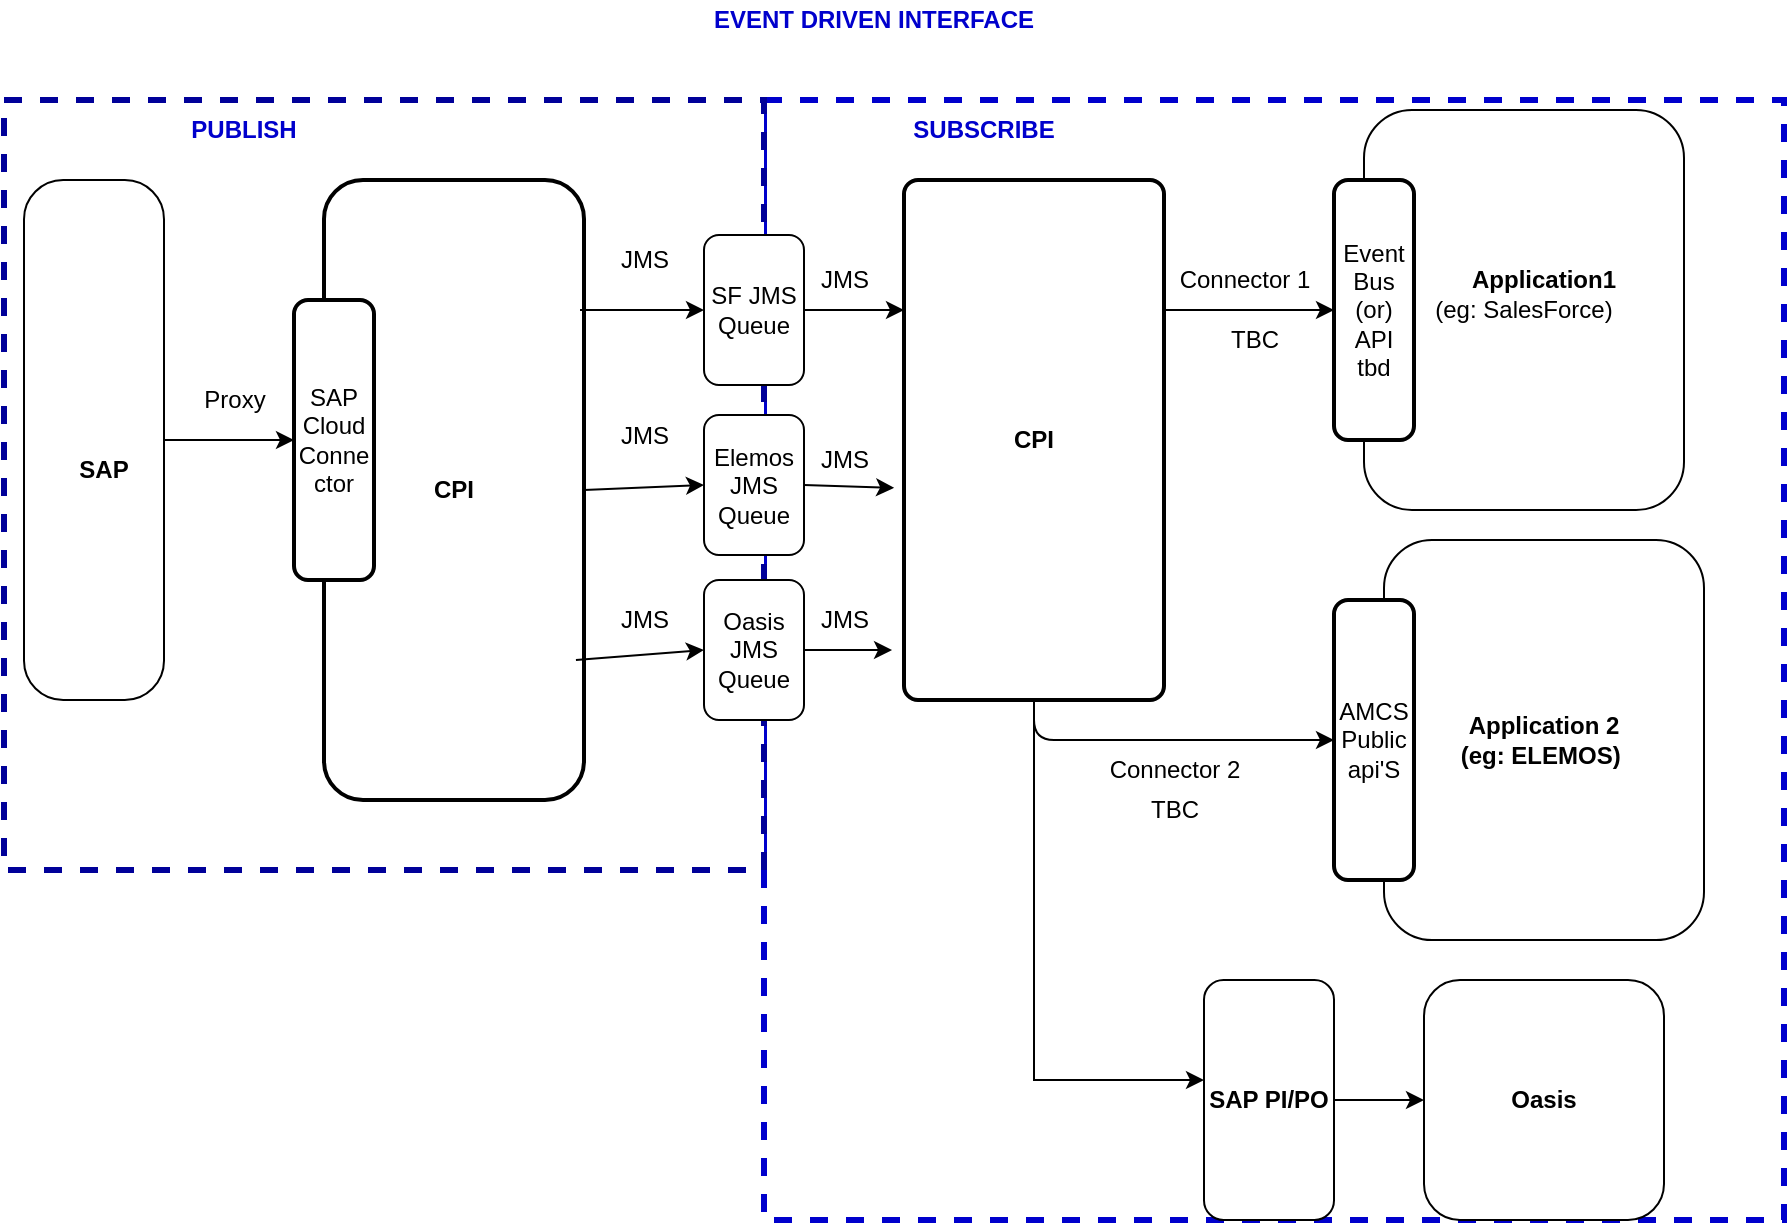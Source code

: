<mxfile version="13.9.2" type="github"><diagram id="3beBZVSBlBhmqdihTZP1" name="Page-1"><mxGraphModel dx="2062" dy="705" grid="1" gridSize="10" guides="1" tooltips="1" connect="1" arrows="1" fold="1" page="1" pageScale="1" pageWidth="1100" pageHeight="850" math="0" shadow="0"><root><mxCell id="0"/><mxCell id="1" parent="0"/><mxCell id="uPFkqqqm6VpQ1Sv5LJzm-1" value="" style="group" parent="1" vertex="1" connectable="0"><mxGeometry x="120" y="100" width="890" height="560" as="geometry"/></mxCell><mxCell id="Vqod0EoV_r2I-PZZQ01A-7" value="" style="rounded=0;whiteSpace=wrap;html=1;dashed=1;strokeColor=#0000CC;strokeWidth=3;" parent="uPFkqqqm6VpQ1Sv5LJzm-1" vertex="1"><mxGeometry x="380" width="510" height="560" as="geometry"/></mxCell><mxCell id="Vqod0EoV_r2I-PZZQ01A-3" value="" style="rounded=0;whiteSpace=wrap;html=1;dashed=1;strokeWidth=3;strokeColor=#000099;" parent="uPFkqqqm6VpQ1Sv5LJzm-1" vertex="1"><mxGeometry width="380" height="385" as="geometry"/></mxCell><mxCell id="2EftRhcmE9VoELaN0KJN-4" value="" style="edgeStyle=orthogonalEdgeStyle;rounded=0;orthogonalLoop=1;jettySize=auto;html=1;entryX=0;entryY=0.5;entryDx=0;entryDy=0;" parent="uPFkqqqm6VpQ1Sv5LJzm-1" source="cQQMWOdF984l5gsL9wYo-2" target="2EftRhcmE9VoELaN0KJN-2" edge="1"><mxGeometry relative="1" as="geometry"><mxPoint x="160" y="170" as="targetPoint"/></mxGeometry></mxCell><object label="" id="cQQMWOdF984l5gsL9wYo-2"><mxCell style="whiteSpace=wrap;html=1;arcSize=28;rounded=1;rotation=-180;" parent="uPFkqqqm6VpQ1Sv5LJzm-1" vertex="1"><mxGeometry x="10" y="40" width="70" height="260" as="geometry"/></mxCell></object><mxCell id="cQQMWOdF984l5gsL9wYo-5" value="&lt;b&gt;SAP&lt;/b&gt;" style="text;html=1;strokeColor=none;fillColor=none;align=center;verticalAlign=middle;whiteSpace=wrap;rotation=0;rounded=1;" parent="uPFkqqqm6VpQ1Sv5LJzm-1" vertex="1"><mxGeometry x="25" y="170" width="50" height="30" as="geometry"/></mxCell><mxCell id="cQQMWOdF984l5gsL9wYo-9" value="&lt;b&gt;Application 2&lt;br&gt;(eg: ELEMOS)&amp;nbsp;&lt;/b&gt;" style="whiteSpace=wrap;html=1;rounded=1;" parent="uPFkqqqm6VpQ1Sv5LJzm-1" vertex="1"><mxGeometry x="690" y="220" width="160" height="200" as="geometry"/></mxCell><mxCell id="cQQMWOdF984l5gsL9wYo-10" value="(eg: SalesForce)" style="whiteSpace=wrap;html=1;rounded=1;" parent="uPFkqqqm6VpQ1Sv5LJzm-1" vertex="1"><mxGeometry x="680" y="5" width="160" height="200" as="geometry"/></mxCell><mxCell id="cQQMWOdF984l5gsL9wYo-12" value="&lt;b&gt;Application1&lt;/b&gt;" style="text;html=1;strokeColor=none;fillColor=none;align=center;verticalAlign=middle;whiteSpace=wrap;rounded=1;" parent="uPFkqqqm6VpQ1Sv5LJzm-1" vertex="1"><mxGeometry x="750" y="80" width="40" height="20" as="geometry"/></mxCell><mxCell id="cQQMWOdF984l5gsL9wYo-14" value="&lt;b&gt;CPI&lt;/b&gt;" style="whiteSpace=wrap;html=1;absoluteArcSize=1;arcSize=39;strokeWidth=2;rounded=1;" parent="uPFkqqqm6VpQ1Sv5LJzm-1" vertex="1"><mxGeometry x="160" y="40" width="130" height="310" as="geometry"/></mxCell><mxCell id="cQQMWOdF984l5gsL9wYo-20" value="SF JMS Queue" style="whiteSpace=wrap;html=1;rounded=1;" parent="uPFkqqqm6VpQ1Sv5LJzm-1" vertex="1"><mxGeometry x="350" y="67.5" width="50" height="75" as="geometry"/></mxCell><mxCell id="1wfJWIZzBQJtpAAzH079-30" value="Event Bus (or) API&lt;br&gt;tbd" style="rounded=1;whiteSpace=wrap;html=1;absoluteArcSize=1;arcSize=14;strokeWidth=2;" parent="uPFkqqqm6VpQ1Sv5LJzm-1" vertex="1"><mxGeometry x="665" y="40" width="40" height="130" as="geometry"/></mxCell><mxCell id="1wfJWIZzBQJtpAAzH079-35" style="edgeStyle=orthogonalEdgeStyle;rounded=1;orthogonalLoop=1;jettySize=auto;html=1;exitX=1;exitY=0.25;exitDx=0;exitDy=0;entryX=0;entryY=0.5;entryDx=0;entryDy=0;" parent="uPFkqqqm6VpQ1Sv5LJzm-1" source="1wfJWIZzBQJtpAAzH079-31" target="1wfJWIZzBQJtpAAzH079-30" edge="1"><mxGeometry relative="1" as="geometry"/></mxCell><mxCell id="BBQ4ANnbawWz5MgYE2eR-13" style="edgeStyle=orthogonalEdgeStyle;rounded=0;orthogonalLoop=1;jettySize=auto;html=1;" edge="1" parent="uPFkqqqm6VpQ1Sv5LJzm-1" source="1wfJWIZzBQJtpAAzH079-31" target="BBQ4ANnbawWz5MgYE2eR-12"><mxGeometry relative="1" as="geometry"><Array as="points"><mxPoint x="515" y="490"/></Array></mxGeometry></mxCell><mxCell id="1wfJWIZzBQJtpAAzH079-31" value="&lt;b&gt;CPI&lt;/b&gt;" style="rounded=1;whiteSpace=wrap;html=1;absoluteArcSize=1;arcSize=14;strokeWidth=2;" parent="uPFkqqqm6VpQ1Sv5LJzm-1" vertex="1"><mxGeometry x="450" y="40" width="130" height="260" as="geometry"/></mxCell><mxCell id="1wfJWIZzBQJtpAAzH079-45" style="edgeStyle=orthogonalEdgeStyle;rounded=1;orthogonalLoop=1;jettySize=auto;html=1;exitX=1;exitY=0.5;exitDx=0;exitDy=0;entryX=0;entryY=0.25;entryDx=0;entryDy=0;" parent="uPFkqqqm6VpQ1Sv5LJzm-1" source="cQQMWOdF984l5gsL9wYo-20" target="1wfJWIZzBQJtpAAzH079-31" edge="1"><mxGeometry relative="1" as="geometry"/></mxCell><mxCell id="1wfJWIZzBQJtpAAzH079-43" value="AMCS Public api'S" style="rounded=1;whiteSpace=wrap;html=1;absoluteArcSize=1;arcSize=14;strokeWidth=2;" parent="uPFkqqqm6VpQ1Sv5LJzm-1" vertex="1"><mxGeometry x="665" y="250" width="40" height="140" as="geometry"/></mxCell><mxCell id="1wfJWIZzBQJtpAAzH079-36" style="edgeStyle=orthogonalEdgeStyle;rounded=1;orthogonalLoop=1;jettySize=auto;html=1;exitX=0.5;exitY=1;exitDx=0;exitDy=0;entryX=0;entryY=0.5;entryDx=0;entryDy=0;" parent="uPFkqqqm6VpQ1Sv5LJzm-1" source="1wfJWIZzBQJtpAAzH079-31" target="1wfJWIZzBQJtpAAzH079-43" edge="1"><mxGeometry relative="1" as="geometry"/></mxCell><mxCell id="1wfJWIZzBQJtpAAzH079-46" value="Connector 1" style="text;html=1;align=center;verticalAlign=middle;resizable=0;points=[];autosize=1;" parent="uPFkqqqm6VpQ1Sv5LJzm-1" vertex="1"><mxGeometry x="580" y="80" width="80" height="20" as="geometry"/></mxCell><mxCell id="1wfJWIZzBQJtpAAzH079-47" value="Connector 2" style="text;html=1;align=center;verticalAlign=middle;resizable=0;points=[];autosize=1;" parent="uPFkqqqm6VpQ1Sv5LJzm-1" vertex="1"><mxGeometry x="545" y="325" width="80" height="20" as="geometry"/></mxCell><mxCell id="1wfJWIZzBQJtpAAzH079-49" value="Proxy" style="text;html=1;align=center;verticalAlign=middle;resizable=0;points=[];autosize=1;" parent="uPFkqqqm6VpQ1Sv5LJzm-1" vertex="1"><mxGeometry x="90" y="140" width="50" height="20" as="geometry"/></mxCell><mxCell id="1wfJWIZzBQJtpAAzH079-52" value="JMS" style="text;html=1;align=center;verticalAlign=middle;resizable=0;points=[];autosize=1;" parent="uPFkqqqm6VpQ1Sv5LJzm-1" vertex="1"><mxGeometry x="400" y="80" width="40" height="20" as="geometry"/></mxCell><mxCell id="Vqod0EoV_r2I-PZZQ01A-4" value="PUBLISH" style="text;html=1;strokeColor=none;fillColor=none;align=center;verticalAlign=middle;whiteSpace=wrap;rounded=0;dashed=1;fontColor=#0000CC;fontStyle=1" parent="uPFkqqqm6VpQ1Sv5LJzm-1" vertex="1"><mxGeometry x="100" y="5" width="40" height="20" as="geometry"/></mxCell><mxCell id="Vqod0EoV_r2I-PZZQ01A-8" value="SUBSCRIBE" style="text;html=1;strokeColor=none;fillColor=none;align=center;verticalAlign=middle;whiteSpace=wrap;rounded=0;dashed=1;fontColor=#0000CC;fontStyle=1" parent="uPFkqqqm6VpQ1Sv5LJzm-1" vertex="1"><mxGeometry x="470" y="5" width="40" height="20" as="geometry"/></mxCell><mxCell id="X__tJxEk-Le90g0lmYf4-1" value="TBC" style="text;html=1;align=center;verticalAlign=middle;resizable=0;points=[];autosize=1;" parent="uPFkqqqm6VpQ1Sv5LJzm-1" vertex="1"><mxGeometry x="605" y="110" width="40" height="20" as="geometry"/></mxCell><mxCell id="X__tJxEk-Le90g0lmYf4-2" value="TBC" style="text;html=1;align=center;verticalAlign=middle;resizable=0;points=[];autosize=1;" parent="uPFkqqqm6VpQ1Sv5LJzm-1" vertex="1"><mxGeometry x="565" y="345" width="40" height="20" as="geometry"/></mxCell><mxCell id="2EftRhcmE9VoELaN0KJN-2" value="SAP Cloud Conne ctor" style="rounded=1;whiteSpace=wrap;html=1;absoluteArcSize=1;arcSize=14;strokeWidth=2;" parent="uPFkqqqm6VpQ1Sv5LJzm-1" vertex="1"><mxGeometry x="145" y="100" width="40" height="140" as="geometry"/></mxCell><mxCell id="2EftRhcmE9VoELaN0KJN-6" value="" style="endArrow=classic;html=1;exitX=1;exitY=0.5;exitDx=0;exitDy=0;entryX=0;entryY=0.5;entryDx=0;entryDy=0;" parent="uPFkqqqm6VpQ1Sv5LJzm-1" source="cQQMWOdF984l5gsL9wYo-14" edge="1" target="2EftRhcmE9VoELaN0KJN-12"><mxGeometry width="50" height="50" relative="1" as="geometry"><mxPoint x="280" y="270" as="sourcePoint"/><mxPoint x="349" y="235" as="targetPoint"/><Array as="points"/></mxGeometry></mxCell><mxCell id="2EftRhcmE9VoELaN0KJN-9" value="JMS" style="text;html=1;align=center;verticalAlign=middle;resizable=0;points=[];autosize=1;" parent="uPFkqqqm6VpQ1Sv5LJzm-1" vertex="1"><mxGeometry x="300" y="157.5" width="40" height="20" as="geometry"/></mxCell><mxCell id="2EftRhcmE9VoELaN0KJN-10" value="" style="endArrow=classic;html=1;entryX=0;entryY=0.5;entryDx=0;entryDy=0;" parent="uPFkqqqm6VpQ1Sv5LJzm-1" target="cQQMWOdF984l5gsL9wYo-20" edge="1"><mxGeometry width="50" height="50" relative="1" as="geometry"><mxPoint x="288" y="105" as="sourcePoint"/><mxPoint x="300" y="130" as="targetPoint"/></mxGeometry></mxCell><mxCell id="2EftRhcmE9VoELaN0KJN-11" value="JMS" style="text;html=1;align=center;verticalAlign=middle;resizable=0;points=[];autosize=1;" parent="uPFkqqqm6VpQ1Sv5LJzm-1" vertex="1"><mxGeometry x="300" y="70" width="40" height="20" as="geometry"/></mxCell><mxCell id="2EftRhcmE9VoELaN0KJN-12" value="Elemos JMS Queue" style="whiteSpace=wrap;html=1;rounded=1;" parent="uPFkqqqm6VpQ1Sv5LJzm-1" vertex="1"><mxGeometry x="350" y="157.5" width="50" height="70" as="geometry"/></mxCell><mxCell id="2EftRhcmE9VoELaN0KJN-7" value="" style="endArrow=classic;html=1;exitX=1;exitY=0.5;exitDx=0;exitDy=0;entryX=-0.038;entryY=0.592;entryDx=0;entryDy=0;entryPerimeter=0;" parent="uPFkqqqm6VpQ1Sv5LJzm-1" source="2EftRhcmE9VoELaN0KJN-12" target="1wfJWIZzBQJtpAAzH079-31" edge="1"><mxGeometry width="50" height="50" relative="1" as="geometry"><mxPoint x="460" y="410" as="sourcePoint"/><mxPoint x="450" y="228" as="targetPoint"/><Array as="points"/></mxGeometry></mxCell><mxCell id="2EftRhcmE9VoELaN0KJN-13" value="JMS" style="text;html=1;align=center;verticalAlign=middle;resizable=0;points=[];autosize=1;" parent="uPFkqqqm6VpQ1Sv5LJzm-1" vertex="1"><mxGeometry x="400" y="170" width="40" height="20" as="geometry"/></mxCell><mxCell id="BBQ4ANnbawWz5MgYE2eR-1" value="Oasis JMS Queue" style="whiteSpace=wrap;html=1;rounded=1;" vertex="1" parent="uPFkqqqm6VpQ1Sv5LJzm-1"><mxGeometry x="350" y="240" width="50" height="70" as="geometry"/></mxCell><mxCell id="BBQ4ANnbawWz5MgYE2eR-3" value="" style="endArrow=classic;html=1;exitX=1;exitY=0.5;exitDx=0;exitDy=0;entryX=-0.046;entryY=0.904;entryDx=0;entryDy=0;entryPerimeter=0;" edge="1" parent="uPFkqqqm6VpQ1Sv5LJzm-1" source="BBQ4ANnbawWz5MgYE2eR-1" target="1wfJWIZzBQJtpAAzH079-31"><mxGeometry width="50" height="50" relative="1" as="geometry"><mxPoint x="400" y="290" as="sourcePoint"/><mxPoint x="450" y="240" as="targetPoint"/></mxGeometry></mxCell><mxCell id="BBQ4ANnbawWz5MgYE2eR-5" value="JMS" style="text;html=1;align=center;verticalAlign=middle;resizable=0;points=[];autosize=1;" vertex="1" parent="uPFkqqqm6VpQ1Sv5LJzm-1"><mxGeometry x="400" y="250" width="40" height="20" as="geometry"/></mxCell><mxCell id="BBQ4ANnbawWz5MgYE2eR-8" value="" style="endArrow=classic;html=1;exitX=0.969;exitY=0.774;exitDx=0;exitDy=0;exitPerimeter=0;entryX=0;entryY=0.5;entryDx=0;entryDy=0;" edge="1" parent="uPFkqqqm6VpQ1Sv5LJzm-1" source="cQQMWOdF984l5gsL9wYo-14" target="BBQ4ANnbawWz5MgYE2eR-1"><mxGeometry width="50" height="50" relative="1" as="geometry"><mxPoint x="400" y="290" as="sourcePoint"/><mxPoint x="450" y="240" as="targetPoint"/></mxGeometry></mxCell><mxCell id="BBQ4ANnbawWz5MgYE2eR-9" value="JMS" style="text;html=1;align=center;verticalAlign=middle;resizable=0;points=[];autosize=1;" vertex="1" parent="uPFkqqqm6VpQ1Sv5LJzm-1"><mxGeometry x="300" y="250" width="40" height="20" as="geometry"/></mxCell><mxCell id="BBQ4ANnbawWz5MgYE2eR-15" style="edgeStyle=orthogonalEdgeStyle;rounded=0;orthogonalLoop=1;jettySize=auto;html=1;" edge="1" parent="uPFkqqqm6VpQ1Sv5LJzm-1" source="BBQ4ANnbawWz5MgYE2eR-12" target="BBQ4ANnbawWz5MgYE2eR-14"><mxGeometry relative="1" as="geometry"/></mxCell><mxCell id="BBQ4ANnbawWz5MgYE2eR-12" value="&lt;b&gt;SAP PI/PO&lt;/b&gt;" style="whiteSpace=wrap;html=1;rounded=1;" vertex="1" parent="uPFkqqqm6VpQ1Sv5LJzm-1"><mxGeometry x="600" y="440" width="65" height="120" as="geometry"/></mxCell><mxCell id="BBQ4ANnbawWz5MgYE2eR-14" value="&lt;b&gt;Oasis&lt;/b&gt;" style="whiteSpace=wrap;html=1;rounded=1;" vertex="1" parent="uPFkqqqm6VpQ1Sv5LJzm-1"><mxGeometry x="710" y="440" width="120" height="120" as="geometry"/></mxCell><mxCell id="uPFkqqqm6VpQ1Sv5LJzm-2" value="EVENT DRIVEN INTERFACE" style="text;html=1;strokeColor=none;fillColor=none;align=center;verticalAlign=middle;whiteSpace=wrap;rounded=0;dashed=1;fontColor=#0000CC;fontStyle=1" parent="1" vertex="1"><mxGeometry x="450" y="50" width="210" height="20" as="geometry"/></mxCell></root></mxGraphModel></diagram></mxfile>